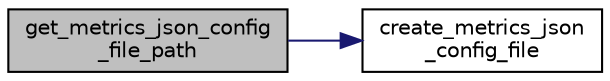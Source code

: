 digraph "get_metrics_json_config_file_path"
{
 // LATEX_PDF_SIZE
  edge [fontname="Helvetica",fontsize="10",labelfontname="Helvetica",labelfontsize="10"];
  node [fontname="Helvetica",fontsize="10",shape=record];
  rankdir="LR";
  Node1 [label="get_metrics_json_config\l_file_path",height=0.2,width=0.4,color="black", fillcolor="grey75", style="filled", fontcolor="black",tooltip="According to argv passed by the user of the shell, parses them and get the path to the \"metrics\" conf..."];
  Node1 -> Node2 [color="midnightblue",fontsize="10",style="solid",fontname="Helvetica"];
  Node2 [label="create_metrics_json\l_config_file",height=0.2,width=0.4,color="black", fillcolor="white", style="filled",URL="$metrics__utils_8h.html#aa1d55b67bd927bc04f8c93e29d5ad301",tooltip="Creates the \"metrics\" JSON configuration file, that it's going to use."];
}
